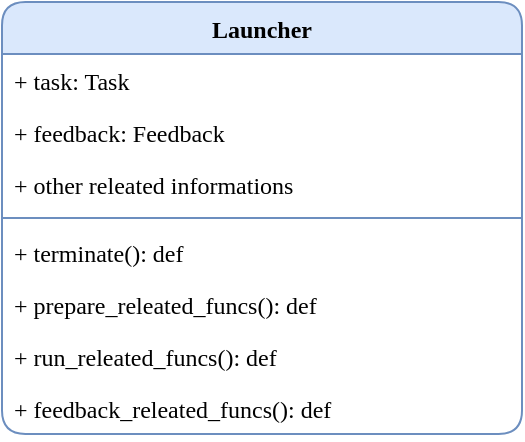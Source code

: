 <mxfile version="20.6.2" type="github" pages="2">
  <diagram id="wdz9mVTq9gOsEKIfrZWk" name="launcher">
    <mxGraphModel dx="1412" dy="698" grid="1" gridSize="10" guides="1" tooltips="1" connect="1" arrows="1" fold="1" page="1" pageScale="1" pageWidth="827" pageHeight="1169" math="0" shadow="0">
      <root>
        <mxCell id="0" />
        <mxCell id="1" parent="0" />
        <mxCell id="PtAylpNhqcK1ekh1D66s-5" value="Launcher" style="swimlane;fontStyle=1;align=center;verticalAlign=top;childLayout=stackLayout;horizontal=1;startSize=26;horizontalStack=0;resizeParent=1;resizeParentMax=0;resizeLast=0;collapsible=1;marginBottom=0;rounded=1;fontFamily=Times New Roman;fillColor=#dae8fc;strokeColor=#6c8ebf;" parent="1" vertex="1">
          <mxGeometry x="40" y="40" width="260" height="216" as="geometry" />
        </mxCell>
        <mxCell id="PtAylpNhqcK1ekh1D66s-6" value="+ task: Task" style="text;strokeColor=none;fillColor=none;align=left;verticalAlign=top;spacingLeft=4;spacingRight=4;overflow=hidden;rotatable=0;points=[[0,0.5],[1,0.5]];portConstraint=eastwest;fontFamily=Times New Roman;" parent="PtAylpNhqcK1ekh1D66s-5" vertex="1">
          <mxGeometry y="26" width="260" height="26" as="geometry" />
        </mxCell>
        <mxCell id="PtAylpNhqcK1ekh1D66s-12" value="+ feedback: Feedback" style="text;strokeColor=none;fillColor=none;align=left;verticalAlign=top;spacingLeft=4;spacingRight=4;overflow=hidden;rotatable=0;points=[[0,0.5],[1,0.5]];portConstraint=eastwest;fontFamily=Times New Roman;" parent="PtAylpNhqcK1ekh1D66s-5" vertex="1">
          <mxGeometry y="52" width="260" height="26" as="geometry" />
        </mxCell>
        <mxCell id="PtAylpNhqcK1ekh1D66s-11" value="+ other releated informations" style="text;strokeColor=none;fillColor=none;align=left;verticalAlign=top;spacingLeft=4;spacingRight=4;overflow=hidden;rotatable=0;points=[[0,0.5],[1,0.5]];portConstraint=eastwest;fontFamily=Times New Roman;" parent="PtAylpNhqcK1ekh1D66s-5" vertex="1">
          <mxGeometry y="78" width="260" height="26" as="geometry" />
        </mxCell>
        <mxCell id="PtAylpNhqcK1ekh1D66s-7" value="" style="line;strokeWidth=1;fillColor=none;align=left;verticalAlign=middle;spacingTop=-1;spacingLeft=3;spacingRight=3;rotatable=0;labelPosition=right;points=[];portConstraint=eastwest;strokeColor=inherit;fontFamily=Times New Roman;" parent="PtAylpNhqcK1ekh1D66s-5" vertex="1">
          <mxGeometry y="104" width="260" height="8" as="geometry" />
        </mxCell>
        <mxCell id="PtAylpNhqcK1ekh1D66s-8" value="+ terminate(): def" style="text;strokeColor=none;fillColor=none;align=left;verticalAlign=top;spacingLeft=4;spacingRight=4;overflow=hidden;rotatable=0;points=[[0,0.5],[1,0.5]];portConstraint=eastwest;fontFamily=Times New Roman;" parent="PtAylpNhqcK1ekh1D66s-5" vertex="1">
          <mxGeometry y="112" width="260" height="26" as="geometry" />
        </mxCell>
        <mxCell id="PtAylpNhqcK1ekh1D66s-18" value="+ prepare_releated_funcs(): def" style="text;strokeColor=none;fillColor=none;align=left;verticalAlign=top;spacingLeft=4;spacingRight=4;overflow=hidden;rotatable=0;points=[[0,0.5],[1,0.5]];portConstraint=eastwest;fontFamily=Times New Roman;" parent="PtAylpNhqcK1ekh1D66s-5" vertex="1">
          <mxGeometry y="138" width="260" height="26" as="geometry" />
        </mxCell>
        <mxCell id="PtAylpNhqcK1ekh1D66s-17" value="+ run_releated_funcs(): def" style="text;strokeColor=none;fillColor=none;align=left;verticalAlign=top;spacingLeft=4;spacingRight=4;overflow=hidden;rotatable=0;points=[[0,0.5],[1,0.5]];portConstraint=eastwest;fontFamily=Times New Roman;" parent="PtAylpNhqcK1ekh1D66s-5" vertex="1">
          <mxGeometry y="164" width="260" height="26" as="geometry" />
        </mxCell>
        <mxCell id="PtAylpNhqcK1ekh1D66s-16" value="+ feedback_releated_funcs(): def" style="text;strokeColor=none;fillColor=none;align=left;verticalAlign=top;spacingLeft=4;spacingRight=4;overflow=hidden;rotatable=0;points=[[0,0.5],[1,0.5]];portConstraint=eastwest;fontFamily=Times New Roman;" parent="PtAylpNhqcK1ekh1D66s-5" vertex="1">
          <mxGeometry y="190" width="260" height="26" as="geometry" />
        </mxCell>
      </root>
    </mxGraphModel>
  </diagram>
  <diagram id="OISXzgok1WjKD8dOZjoV" name="distributor">
    <mxGraphModel dx="1412" dy="698" grid="1" gridSize="10" guides="1" tooltips="1" connect="1" arrows="1" fold="1" page="1" pageScale="1" pageWidth="827" pageHeight="1169" math="0" shadow="0">
      <root>
        <mxCell id="0" />
        <mxCell id="1" parent="0" />
        <mxCell id="mhBYQfvQUmMzw9YK7lnb-43" value="" style="rounded=1;whiteSpace=wrap;html=1;dashed=1;dashPattern=1 2;fontFamily=Times New Roman;fillColor=#d5e8d4;strokeColor=#82b366;" parent="1" vertex="1">
          <mxGeometry x="310" y="50" width="230" height="200" as="geometry" />
        </mxCell>
        <mxCell id="mhBYQfvQUmMzw9YK7lnb-32" style="edgeStyle=orthogonalEdgeStyle;rounded=0;orthogonalLoop=1;jettySize=auto;html=1;exitX=1;exitY=0.5;exitDx=0;exitDy=0;entryX=0;entryY=0.5;entryDx=0;entryDy=0;entryPerimeter=0;curved=1;startSize=4;endSize=4;fontFamily=Times New Roman;" parent="1" source="mhBYQfvQUmMzw9YK7lnb-1" target="mhBYQfvQUmMzw9YK7lnb-10" edge="1">
          <mxGeometry relative="1" as="geometry" />
        </mxCell>
        <mxCell id="mhBYQfvQUmMzw9YK7lnb-33" value="存入" style="edgeLabel;html=1;align=center;verticalAlign=middle;resizable=0;points=[];fontFamily=Times New Roman;" parent="mhBYQfvQUmMzw9YK7lnb-32" vertex="1" connectable="0">
          <mxGeometry x="0.08" relative="1" as="geometry">
            <mxPoint y="-2" as="offset" />
          </mxGeometry>
        </mxCell>
        <mxCell id="mhBYQfvQUmMzw9YK7lnb-1" value="平台后端" style="rounded=1;whiteSpace=wrap;html=1;fillColor=#dae8fc;strokeColor=#6c8ebf;fontFamily=Times New Roman;" parent="1" vertex="1">
          <mxGeometry x="124" y="120" width="80" height="40" as="geometry" />
        </mxCell>
        <mxCell id="mhBYQfvQUmMzw9YK7lnb-5" style="edgeStyle=orthogonalEdgeStyle;rounded=0;orthogonalLoop=1;jettySize=auto;html=1;exitX=0.5;exitY=0.5;exitDx=0;exitDy=0;exitPerimeter=0;entryX=0;entryY=0.25;entryDx=0;entryDy=0;curved=1;startSize=4;endSize=4;fontFamily=Times New Roman;" parent="1" source="mhBYQfvQUmMzw9YK7lnb-2" target="mhBYQfvQUmMzw9YK7lnb-1" edge="1">
          <mxGeometry relative="1" as="geometry" />
        </mxCell>
        <mxCell id="mhBYQfvQUmMzw9YK7lnb-7" value="任务请求" style="edgeLabel;html=1;align=center;verticalAlign=middle;resizable=0;points=[];fontFamily=Times New Roman;" parent="mhBYQfvQUmMzw9YK7lnb-5" vertex="1" connectable="0">
          <mxGeometry relative="1" as="geometry">
            <mxPoint as="offset" />
          </mxGeometry>
        </mxCell>
        <mxCell id="mhBYQfvQUmMzw9YK7lnb-2" value="用户" style="shape=umlActor;verticalLabelPosition=bottom;verticalAlign=top;html=1;outlineConnect=0;fontFamily=Times New Roman;" parent="1" vertex="1">
          <mxGeometry x="40" y="60" width="30" height="60" as="geometry" />
        </mxCell>
        <mxCell id="mhBYQfvQUmMzw9YK7lnb-6" style="edgeStyle=orthogonalEdgeStyle;rounded=0;orthogonalLoop=1;jettySize=auto;html=1;exitX=0.5;exitY=0.5;exitDx=0;exitDy=0;exitPerimeter=0;entryX=0;entryY=0.75;entryDx=0;entryDy=0;curved=1;startSize=4;endSize=4;fontFamily=Times New Roman;" parent="1" source="mhBYQfvQUmMzw9YK7lnb-3" target="mhBYQfvQUmMzw9YK7lnb-1" edge="1">
          <mxGeometry relative="1" as="geometry" />
        </mxCell>
        <mxCell id="mhBYQfvQUmMzw9YK7lnb-8" value="任务请求" style="edgeLabel;html=1;align=center;verticalAlign=middle;resizable=0;points=[];fontFamily=Times New Roman;" parent="mhBYQfvQUmMzw9YK7lnb-6" vertex="1" connectable="0">
          <mxGeometry relative="1" as="geometry">
            <mxPoint as="offset" />
          </mxGeometry>
        </mxCell>
        <mxCell id="mhBYQfvQUmMzw9YK7lnb-3" value="用户" style="shape=umlActor;verticalLabelPosition=bottom;verticalAlign=top;html=1;outlineConnect=0;fontFamily=Times New Roman;" parent="1" vertex="1">
          <mxGeometry x="40" y="160" width="30" height="60" as="geometry" />
        </mxCell>
        <mxCell id="mhBYQfvQUmMzw9YK7lnb-10" value="数据&lt;br&gt;库系统" style="shape=cylinder3;whiteSpace=wrap;html=1;boundedLbl=1;backgroundOutline=1;size=15;fillColor=#b1ddf0;strokeColor=#10739e;fontFamily=Times New Roman;" parent="1" vertex="1">
          <mxGeometry x="253" y="60" width="40" height="65" as="geometry" />
        </mxCell>
        <mxCell id="mhBYQfvQUmMzw9YK7lnb-20" style="edgeStyle=orthogonalEdgeStyle;rounded=0;orthogonalLoop=1;jettySize=auto;html=1;exitX=1;exitY=0.5;exitDx=0;exitDy=0;entryX=0;entryY=0.5;entryDx=0;entryDy=0;curved=1;startSize=4;endSize=4;fontFamily=Times New Roman;" parent="1" source="mhBYQfvQUmMzw9YK7lnb-12" target="mhBYQfvQUmMzw9YK7lnb-19" edge="1">
          <mxGeometry relative="1" as="geometry" />
        </mxCell>
        <mxCell id="mhBYQfvQUmMzw9YK7lnb-29" style="edgeStyle=orthogonalEdgeStyle;rounded=0;orthogonalLoop=1;jettySize=auto;html=1;exitX=0;exitY=0.5;exitDx=0;exitDy=0;entryX=1;entryY=0.5;entryDx=0;entryDy=0;entryPerimeter=0;curved=1;startSize=4;endSize=4;fontFamily=Times New Roman;" parent="1" source="mhBYQfvQUmMzw9YK7lnb-12" target="mhBYQfvQUmMzw9YK7lnb-10" edge="1">
          <mxGeometry relative="1" as="geometry" />
        </mxCell>
        <mxCell id="mhBYQfvQUmMzw9YK7lnb-31" value="监视" style="edgeLabel;html=1;align=center;verticalAlign=middle;resizable=0;points=[];fontFamily=Times New Roman;" parent="mhBYQfvQUmMzw9YK7lnb-29" vertex="1" connectable="0">
          <mxGeometry x="0.122" relative="1" as="geometry">
            <mxPoint as="offset" />
          </mxGeometry>
        </mxCell>
        <mxCell id="mhBYQfvQUmMzw9YK7lnb-12" value="任务分发器" style="rounded=1;whiteSpace=wrap;html=1;fillColor=#dae8fc;strokeColor=#6c8ebf;fontFamily=Times New Roman;" parent="1" vertex="1">
          <mxGeometry x="342" y="120" width="80" height="40" as="geometry" />
        </mxCell>
        <mxCell id="mhBYQfvQUmMzw9YK7lnb-19" value="队列" style="rounded=1;whiteSpace=wrap;html=1;fillColor=#fff2cc;strokeColor=#d6b656;fontFamily=Times New Roman;" parent="1" vertex="1">
          <mxGeometry x="451" y="120" width="80" height="40" as="geometry" />
        </mxCell>
        <mxCell id="mhBYQfvQUmMzw9YK7lnb-24" style="edgeStyle=orthogonalEdgeStyle;rounded=0;orthogonalLoop=1;jettySize=auto;html=1;exitX=0;exitY=0.5;exitDx=0;exitDy=0;entryX=1;entryY=0.5;entryDx=0;entryDy=0;curved=1;startSize=4;endSize=4;fontFamily=Times New Roman;" parent="1" source="mhBYQfvQUmMzw9YK7lnb-21" target="mhBYQfvQUmMzw9YK7lnb-19" edge="1">
          <mxGeometry relative="1" as="geometry">
            <mxPoint x="590" y="130" as="targetPoint" />
          </mxGeometry>
        </mxCell>
        <mxCell id="mhBYQfvQUmMzw9YK7lnb-34" value="请求" style="edgeLabel;html=1;align=center;verticalAlign=middle;resizable=0;points=[];fontFamily=Times New Roman;" parent="mhBYQfvQUmMzw9YK7lnb-24" vertex="1" connectable="0">
          <mxGeometry relative="1" as="geometry">
            <mxPoint as="offset" />
          </mxGeometry>
        </mxCell>
        <mxCell id="mhBYQfvQUmMzw9YK7lnb-21" value="算力设备" style="rounded=1;whiteSpace=wrap;html=1;fillColor=#dae8fc;strokeColor=#6c8ebf;fontFamily=Times New Roman;" parent="1" vertex="1">
          <mxGeometry x="619" y="70" width="80" height="40" as="geometry" />
        </mxCell>
        <mxCell id="mhBYQfvQUmMzw9YK7lnb-27" style="edgeStyle=orthogonalEdgeStyle;rounded=0;orthogonalLoop=1;jettySize=auto;html=1;exitX=0;exitY=0.5;exitDx=0;exitDy=0;entryX=1;entryY=0.5;entryDx=0;entryDy=0;fontFamily=Times New Roman;" parent="1" source="mhBYQfvQUmMzw9YK7lnb-22" edge="1">
          <mxGeometry relative="1" as="geometry">
            <mxPoint x="590" y="140" as="targetPoint" />
          </mxGeometry>
        </mxCell>
        <mxCell id="mhBYQfvQUmMzw9YK7lnb-35" value="" style="edgeStyle=orthogonalEdgeStyle;rounded=0;orthogonalLoop=1;jettySize=auto;html=1;curved=1;startSize=4;endSize=4;entryX=1;entryY=0.5;entryDx=0;entryDy=0;fontFamily=Times New Roman;" parent="1" source="mhBYQfvQUmMzw9YK7lnb-22" target="mhBYQfvQUmMzw9YK7lnb-19" edge="1">
          <mxGeometry relative="1" as="geometry">
            <mxPoint x="590" y="140" as="targetPoint" />
          </mxGeometry>
        </mxCell>
        <mxCell id="mhBYQfvQUmMzw9YK7lnb-36" value="请求" style="edgeLabel;html=1;align=center;verticalAlign=middle;resizable=0;points=[];fontFamily=Times New Roman;" parent="mhBYQfvQUmMzw9YK7lnb-35" vertex="1" connectable="0">
          <mxGeometry relative="1" as="geometry">
            <mxPoint as="offset" />
          </mxGeometry>
        </mxCell>
        <mxCell id="mhBYQfvQUmMzw9YK7lnb-22" value="算力设备" style="rounded=1;whiteSpace=wrap;html=1;fillColor=#dae8fc;strokeColor=#6c8ebf;fontFamily=Times New Roman;" parent="1" vertex="1">
          <mxGeometry x="619" y="120" width="80" height="40" as="geometry" />
        </mxCell>
        <mxCell id="mhBYQfvQUmMzw9YK7lnb-28" style="edgeStyle=orthogonalEdgeStyle;rounded=0;orthogonalLoop=1;jettySize=auto;html=1;exitX=0;exitY=0.5;exitDx=0;exitDy=0;entryX=1;entryY=0.5;entryDx=0;entryDy=0;curved=1;startSize=4;endSize=4;fontFamily=Times New Roman;" parent="1" source="mhBYQfvQUmMzw9YK7lnb-23" target="mhBYQfvQUmMzw9YK7lnb-19" edge="1">
          <mxGeometry relative="1" as="geometry">
            <mxPoint x="590" y="140" as="targetPoint" />
          </mxGeometry>
        </mxCell>
        <mxCell id="mhBYQfvQUmMzw9YK7lnb-37" value="请求" style="edgeLabel;html=1;align=center;verticalAlign=middle;resizable=0;points=[];fontFamily=Times New Roman;" parent="mhBYQfvQUmMzw9YK7lnb-28" vertex="1" connectable="0">
          <mxGeometry relative="1" as="geometry">
            <mxPoint as="offset" />
          </mxGeometry>
        </mxCell>
        <mxCell id="mhBYQfvQUmMzw9YK7lnb-23" value="算力设备" style="rounded=1;whiteSpace=wrap;html=1;fillColor=#dae8fc;strokeColor=#6c8ebf;fontFamily=Times New Roman;" parent="1" vertex="1">
          <mxGeometry x="619" y="170" width="80" height="40" as="geometry" />
        </mxCell>
        <mxCell id="mhBYQfvQUmMzw9YK7lnb-39" style="edgeStyle=orthogonalEdgeStyle;rounded=0;orthogonalLoop=1;jettySize=auto;html=1;exitX=0;exitY=0.5;exitDx=0;exitDy=0;entryX=0.855;entryY=1;entryDx=0;entryDy=-4.35;entryPerimeter=0;dashed=1;curved=1;startSize=4;endSize=4;fontFamily=Times New Roman;" parent="1" source="mhBYQfvQUmMzw9YK7lnb-38" target="mhBYQfvQUmMzw9YK7lnb-10" edge="1">
          <mxGeometry relative="1" as="geometry" />
        </mxCell>
        <mxCell id="mhBYQfvQUmMzw9YK7lnb-42" value="监视" style="edgeLabel;html=1;align=center;verticalAlign=middle;resizable=0;points=[];fontFamily=Times New Roman;" parent="mhBYQfvQUmMzw9YK7lnb-39" vertex="1" connectable="0">
          <mxGeometry x="-0.452" y="-3" relative="1" as="geometry">
            <mxPoint x="12" y="3" as="offset" />
          </mxGeometry>
        </mxCell>
        <mxCell id="mhBYQfvQUmMzw9YK7lnb-40" style="edgeStyle=orthogonalEdgeStyle;rounded=0;orthogonalLoop=1;jettySize=auto;html=1;exitX=1;exitY=0.5;exitDx=0;exitDy=0;entryX=0.25;entryY=1;entryDx=0;entryDy=0;dashed=1;curved=1;startSize=4;endSize=4;fontFamily=Times New Roman;" parent="1" source="mhBYQfvQUmMzw9YK7lnb-38" target="mhBYQfvQUmMzw9YK7lnb-19" edge="1">
          <mxGeometry relative="1" as="geometry" />
        </mxCell>
        <mxCell id="mhBYQfvQUmMzw9YK7lnb-38" value="任务分发器" style="rounded=1;whiteSpace=wrap;html=1;dashed=1;fillColor=#dae8fc;strokeColor=#6c8ebf;fillStyle=auto;fontFamily=Times New Roman;" parent="1" vertex="1">
          <mxGeometry x="342" y="170" width="80" height="40" as="geometry" />
        </mxCell>
        <mxCell id="mhBYQfvQUmMzw9YK7lnb-44" value="适用于小样本的调度模块" style="text;html=1;strokeColor=none;fillColor=none;align=center;verticalAlign=middle;whiteSpace=wrap;rounded=0;dashed=1;fontFamily=Times New Roman;" parent="1" vertex="1">
          <mxGeometry x="350" y="50" width="150" height="30" as="geometry" />
        </mxCell>
      </root>
    </mxGraphModel>
  </diagram>
</mxfile>
